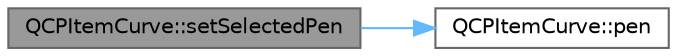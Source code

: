 digraph "QCPItemCurve::setSelectedPen"
{
 // LATEX_PDF_SIZE
  bgcolor="transparent";
  edge [fontname=Helvetica,fontsize=10,labelfontname=Helvetica,labelfontsize=10];
  node [fontname=Helvetica,fontsize=10,shape=box,height=0.2,width=0.4];
  rankdir="LR";
  Node1 [label="QCPItemCurve::setSelectedPen",height=0.2,width=0.4,color="gray40", fillcolor="grey60", style="filled", fontcolor="black",tooltip=" "];
  Node1 -> Node2 [color="steelblue1",style="solid"];
  Node2 [label="QCPItemCurve::pen",height=0.2,width=0.4,color="grey40", fillcolor="white", style="filled",URL="$class_q_c_p_item_curve.html#aefe2e9affaa9c70f434a076def4a7ea5",tooltip=" "];
}

